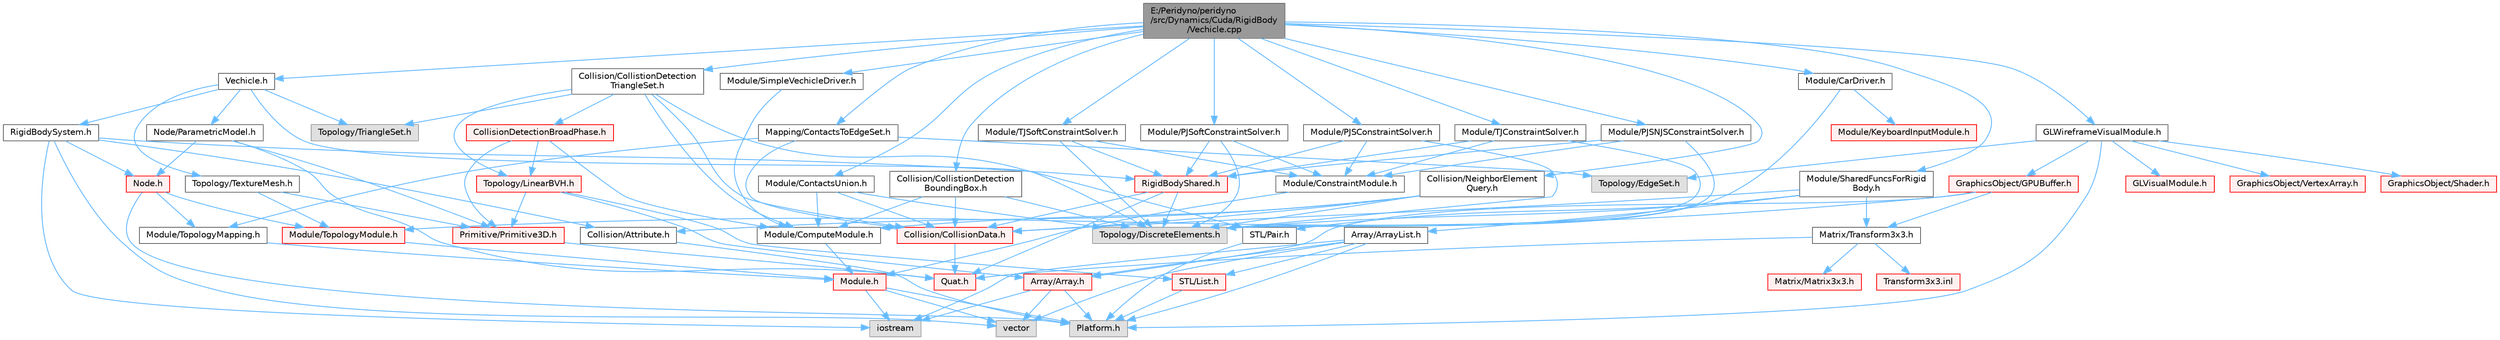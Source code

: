digraph "E:/Peridyno/peridyno/src/Dynamics/Cuda/RigidBody/Vechicle.cpp"
{
 // LATEX_PDF_SIZE
  bgcolor="transparent";
  edge [fontname=Helvetica,fontsize=10,labelfontname=Helvetica,labelfontsize=10];
  node [fontname=Helvetica,fontsize=10,shape=box,height=0.2,width=0.4];
  Node1 [id="Node000001",label="E:/Peridyno/peridyno\l/src/Dynamics/Cuda/RigidBody\l/Vechicle.cpp",height=0.2,width=0.4,color="gray40", fillcolor="grey60", style="filled", fontcolor="black",tooltip=" "];
  Node1 -> Node2 [id="edge1_Node000001_Node000002",color="steelblue1",style="solid",tooltip=" "];
  Node2 [id="Node000002",label="Vechicle.h",height=0.2,width=0.4,color="grey40", fillcolor="white", style="filled",URL="$_vechicle_8h.html",tooltip=" "];
  Node2 -> Node3 [id="edge2_Node000002_Node000003",color="steelblue1",style="solid",tooltip=" "];
  Node3 [id="Node000003",label="Node/ParametricModel.h",height=0.2,width=0.4,color="grey40", fillcolor="white", style="filled",URL="$_parametric_model_8h.html",tooltip=" "];
  Node3 -> Node4 [id="edge3_Node000003_Node000004",color="steelblue1",style="solid",tooltip=" "];
  Node4 [id="Node000004",label="Node.h",height=0.2,width=0.4,color="red", fillcolor="#FFF0F0", style="filled",URL="$_node_8h.html",tooltip=" "];
  Node4 -> Node8 [id="edge4_Node000004_Node000008",color="steelblue1",style="solid",tooltip=" "];
  Node8 [id="Node000008",label="Platform.h",height=0.2,width=0.4,color="grey60", fillcolor="#E0E0E0", style="filled",tooltip=" "];
  Node4 -> Node74 [id="edge5_Node000004_Node000074",color="steelblue1",style="solid",tooltip=" "];
  Node74 [id="Node000074",label="Module/TopologyModule.h",height=0.2,width=0.4,color="red", fillcolor="#FFF0F0", style="filled",URL="$_topology_module_8h.html",tooltip=" "];
  Node74 -> Node75 [id="edge6_Node000074_Node000075",color="steelblue1",style="solid",tooltip=" "];
  Node75 [id="Node000075",label="Module.h",height=0.2,width=0.4,color="red", fillcolor="#FFF0F0", style="filled",URL="$_module_8h.html",tooltip=" "];
  Node75 -> Node8 [id="edge7_Node000075_Node000008",color="steelblue1",style="solid",tooltip=" "];
  Node75 -> Node22 [id="edge8_Node000075_Node000022",color="steelblue1",style="solid",tooltip=" "];
  Node22 [id="Node000022",label="vector",height=0.2,width=0.4,color="grey60", fillcolor="#E0E0E0", style="filled",tooltip=" "];
  Node75 -> Node6 [id="edge9_Node000075_Node000006",color="steelblue1",style="solid",tooltip=" "];
  Node6 [id="Node000006",label="iostream",height=0.2,width=0.4,color="grey60", fillcolor="#E0E0E0", style="filled",tooltip=" "];
  Node4 -> Node94 [id="edge10_Node000004_Node000094",color="steelblue1",style="solid",tooltip=" "];
  Node94 [id="Node000094",label="Module/TopologyMapping.h",height=0.2,width=0.4,color="grey40", fillcolor="white", style="filled",URL="$_topology_mapping_8h.html",tooltip=" "];
  Node94 -> Node75 [id="edge11_Node000094_Node000075",color="steelblue1",style="solid",tooltip=" "];
  Node3 -> Node63 [id="edge12_Node000003_Node000063",color="steelblue1",style="solid",tooltip=" "];
  Node63 [id="Node000063",label="Quat.h",height=0.2,width=0.4,color="red", fillcolor="#FFF0F0", style="filled",URL="$_quat_8h.html",tooltip="Implementation of quaternion."];
  Node3 -> Node98 [id="edge13_Node000003_Node000098",color="steelblue1",style="solid",tooltip=" "];
  Node98 [id="Node000098",label="Primitive/Primitive3D.h",height=0.2,width=0.4,color="red", fillcolor="#FFF0F0", style="filled",URL="$_primitive3_d_8h.html",tooltip=" "];
  Node98 -> Node63 [id="edge14_Node000098_Node000063",color="steelblue1",style="solid",tooltip=" "];
  Node2 -> Node102 [id="edge15_Node000002_Node000102",color="steelblue1",style="solid",tooltip=" "];
  Node102 [id="Node000102",label="RigidBodySystem.h",height=0.2,width=0.4,color="grey40", fillcolor="white", style="filled",URL="$_rigid_body_system_8h.html",tooltip=" "];
  Node102 -> Node4 [id="edge16_Node000102_Node000004",color="steelblue1",style="solid",tooltip=" "];
  Node102 -> Node103 [id="edge17_Node000102_Node000103",color="steelblue1",style="solid",tooltip=" "];
  Node103 [id="Node000103",label="RigidBodyShared.h",height=0.2,width=0.4,color="red", fillcolor="#FFF0F0", style="filled",URL="$_rigid_body_shared_8h.html",tooltip=" "];
  Node103 -> Node63 [id="edge18_Node000103_Node000063",color="steelblue1",style="solid",tooltip=" "];
  Node103 -> Node104 [id="edge19_Node000103_Node000104",color="steelblue1",style="solid",tooltip=" "];
  Node104 [id="Node000104",label="Collision/CollisionData.h",height=0.2,width=0.4,color="red", fillcolor="#FFF0F0", style="filled",URL="$_collision_data_8h.html",tooltip=" "];
  Node104 -> Node63 [id="edge20_Node000104_Node000063",color="steelblue1",style="solid",tooltip=" "];
  Node103 -> Node105 [id="edge21_Node000103_Node000105",color="steelblue1",style="solid",tooltip=" "];
  Node105 [id="Node000105",label="Topology/DiscreteElements.h",height=0.2,width=0.4,color="grey60", fillcolor="#E0E0E0", style="filled",tooltip=" "];
  Node102 -> Node106 [id="edge22_Node000102_Node000106",color="steelblue1",style="solid",tooltip=" "];
  Node106 [id="Node000106",label="Collision/Attribute.h",height=0.2,width=0.4,color="grey40", fillcolor="white", style="filled",URL="$_attribute_8h.html",tooltip=" "];
  Node106 -> Node8 [id="edge23_Node000106_Node000008",color="steelblue1",style="solid",tooltip=" "];
  Node102 -> Node22 [id="edge24_Node000102_Node000022",color="steelblue1",style="solid",tooltip=" "];
  Node102 -> Node6 [id="edge25_Node000102_Node000006",color="steelblue1",style="solid",tooltip=" "];
  Node2 -> Node107 [id="edge26_Node000002_Node000107",color="steelblue1",style="solid",tooltip=" "];
  Node107 [id="Node000107",label="Topology/TextureMesh.h",height=0.2,width=0.4,color="grey40", fillcolor="white", style="filled",URL="$_texture_mesh_8h.html",tooltip=" "];
  Node107 -> Node74 [id="edge27_Node000107_Node000074",color="steelblue1",style="solid",tooltip=" "];
  Node107 -> Node98 [id="edge28_Node000107_Node000098",color="steelblue1",style="solid",tooltip=" "];
  Node2 -> Node108 [id="edge29_Node000002_Node000108",color="steelblue1",style="solid",tooltip=" "];
  Node108 [id="Node000108",label="Topology/TriangleSet.h",height=0.2,width=0.4,color="grey60", fillcolor="#E0E0E0", style="filled",tooltip=" "];
  Node2 -> Node109 [id="edge30_Node000002_Node000109",color="steelblue1",style="solid",tooltip=" "];
  Node109 [id="Node000109",label="STL/Pair.h",height=0.2,width=0.4,color="grey40", fillcolor="white", style="filled",URL="$_pair_8h.html",tooltip=" "];
  Node109 -> Node8 [id="edge31_Node000109_Node000008",color="steelblue1",style="solid",tooltip=" "];
  Node1 -> Node110 [id="edge32_Node000001_Node000110",color="steelblue1",style="solid",tooltip=" "];
  Node110 [id="Node000110",label="Module/SimpleVechicleDriver.h",height=0.2,width=0.4,color="grey40", fillcolor="white", style="filled",URL="$_simple_vechicle_driver_8h.html",tooltip=" "];
  Node110 -> Node111 [id="edge33_Node000110_Node000111",color="steelblue1",style="solid",tooltip=" "];
  Node111 [id="Node000111",label="Module/ComputeModule.h",height=0.2,width=0.4,color="grey40", fillcolor="white", style="filled",URL="$_compute_module_8h.html",tooltip=" "];
  Node111 -> Node75 [id="edge34_Node000111_Node000075",color="steelblue1",style="solid",tooltip=" "];
  Node1 -> Node112 [id="edge35_Node000001_Node000112",color="steelblue1",style="solid",tooltip=" "];
  Node112 [id="Node000112",label="Module/SharedFuncsForRigid\lBody.h",height=0.2,width=0.4,color="grey40", fillcolor="white", style="filled",URL="$_shared_funcs_for_rigid_body_8h.html",tooltip=" "];
  Node112 -> Node27 [id="edge36_Node000112_Node000027",color="steelblue1",style="solid",tooltip=" "];
  Node27 [id="Node000027",label="Array/ArrayList.h",height=0.2,width=0.4,color="grey40", fillcolor="white", style="filled",URL="$_array_list_8h.html",tooltip=" "];
  Node27 -> Node22 [id="edge37_Node000027_Node000022",color="steelblue1",style="solid",tooltip=" "];
  Node27 -> Node6 [id="edge38_Node000027_Node000006",color="steelblue1",style="solid",tooltip=" "];
  Node27 -> Node8 [id="edge39_Node000027_Node000008",color="steelblue1",style="solid",tooltip=" "];
  Node27 -> Node28 [id="edge40_Node000027_Node000028",color="steelblue1",style="solid",tooltip=" "];
  Node28 [id="Node000028",label="STL/List.h",height=0.2,width=0.4,color="red", fillcolor="#FFF0F0", style="filled",URL="$_list_8h.html",tooltip=" "];
  Node28 -> Node8 [id="edge41_Node000028_Node000008",color="steelblue1",style="solid",tooltip=" "];
  Node27 -> Node20 [id="edge42_Node000027_Node000020",color="steelblue1",style="solid",tooltip=" "];
  Node20 [id="Node000020",label="Array/Array.h",height=0.2,width=0.4,color="red", fillcolor="#FFF0F0", style="filled",URL="$_array_8h.html",tooltip=" "];
  Node20 -> Node8 [id="edge43_Node000020_Node000008",color="steelblue1",style="solid",tooltip=" "];
  Node20 -> Node22 [id="edge44_Node000020_Node000022",color="steelblue1",style="solid",tooltip=" "];
  Node20 -> Node6 [id="edge45_Node000020_Node000006",color="steelblue1",style="solid",tooltip=" "];
  Node112 -> Node109 [id="edge46_Node000112_Node000109",color="steelblue1",style="solid",tooltip=" "];
  Node112 -> Node62 [id="edge47_Node000112_Node000062",color="steelblue1",style="solid",tooltip=" "];
  Node62 [id="Node000062",label="Matrix/Transform3x3.h",height=0.2,width=0.4,color="grey40", fillcolor="white", style="filled",URL="$_transform3x3_8h.html",tooltip=" "];
  Node62 -> Node63 [id="edge48_Node000062_Node000063",color="steelblue1",style="solid",tooltip=" "];
  Node62 -> Node56 [id="edge49_Node000062_Node000056",color="steelblue1",style="solid",tooltip=" "];
  Node56 [id="Node000056",label="Matrix/Matrix3x3.h",height=0.2,width=0.4,color="red", fillcolor="#FFF0F0", style="filled",URL="$_matrix3x3_8h.html",tooltip=" "];
  Node62 -> Node66 [id="edge50_Node000062_Node000066",color="steelblue1",style="solid",tooltip=" "];
  Node66 [id="Node000066",label="Transform3x3.inl",height=0.2,width=0.4,color="red", fillcolor="#FFF0F0", style="filled",URL="$_transform3x3_8inl.html",tooltip=" "];
  Node112 -> Node104 [id="edge51_Node000112_Node000104",color="steelblue1",style="solid",tooltip=" "];
  Node112 -> Node105 [id="edge52_Node000112_Node000105",color="steelblue1",style="solid",tooltip=" "];
  Node1 -> Node113 [id="edge53_Node000001_Node000113",color="steelblue1",style="solid",tooltip=" "];
  Node113 [id="Node000113",label="Module/ContactsUnion.h",height=0.2,width=0.4,color="grey40", fillcolor="white", style="filled",URL="$_contacts_union_8h.html",tooltip=" "];
  Node113 -> Node104 [id="edge54_Node000113_Node000104",color="steelblue1",style="solid",tooltip=" "];
  Node113 -> Node111 [id="edge55_Node000113_Node000111",color="steelblue1",style="solid",tooltip=" "];
  Node113 -> Node105 [id="edge56_Node000113_Node000105",color="steelblue1",style="solid",tooltip=" "];
  Node1 -> Node114 [id="edge57_Node000001_Node000114",color="steelblue1",style="solid",tooltip=" "];
  Node114 [id="Node000114",label="Module/TJConstraintSolver.h",height=0.2,width=0.4,color="grey40", fillcolor="white", style="filled",URL="$_t_j_constraint_solver_8h.html",tooltip=" "];
  Node114 -> Node115 [id="edge58_Node000114_Node000115",color="steelblue1",style="solid",tooltip=" "];
  Node115 [id="Node000115",label="Module/ConstraintModule.h",height=0.2,width=0.4,color="grey40", fillcolor="white", style="filled",URL="$_constraint_module_8h.html",tooltip=" "];
  Node115 -> Node75 [id="edge59_Node000115_Node000075",color="steelblue1",style="solid",tooltip=" "];
  Node114 -> Node103 [id="edge60_Node000114_Node000103",color="steelblue1",style="solid",tooltip=" "];
  Node114 -> Node105 [id="edge61_Node000114_Node000105",color="steelblue1",style="solid",tooltip=" "];
  Node1 -> Node116 [id="edge62_Node000001_Node000116",color="steelblue1",style="solid",tooltip=" "];
  Node116 [id="Node000116",label="Module/TJSoftConstraintSolver.h",height=0.2,width=0.4,color="grey40", fillcolor="white", style="filled",URL="$_t_j_soft_constraint_solver_8h.html",tooltip=" "];
  Node116 -> Node115 [id="edge63_Node000116_Node000115",color="steelblue1",style="solid",tooltip=" "];
  Node116 -> Node103 [id="edge64_Node000116_Node000103",color="steelblue1",style="solid",tooltip=" "];
  Node116 -> Node105 [id="edge65_Node000116_Node000105",color="steelblue1",style="solid",tooltip=" "];
  Node1 -> Node117 [id="edge66_Node000001_Node000117",color="steelblue1",style="solid",tooltip=" "];
  Node117 [id="Node000117",label="Module/PJSNJSConstraintSolver.h",height=0.2,width=0.4,color="grey40", fillcolor="white", style="filled",URL="$_p_j_s_n_j_s_constraint_solver_8h.html",tooltip=" "];
  Node117 -> Node115 [id="edge67_Node000117_Node000115",color="steelblue1",style="solid",tooltip=" "];
  Node117 -> Node103 [id="edge68_Node000117_Node000103",color="steelblue1",style="solid",tooltip=" "];
  Node117 -> Node105 [id="edge69_Node000117_Node000105",color="steelblue1",style="solid",tooltip=" "];
  Node1 -> Node118 [id="edge70_Node000001_Node000118",color="steelblue1",style="solid",tooltip=" "];
  Node118 [id="Node000118",label="Module/PJSoftConstraintSolver.h",height=0.2,width=0.4,color="grey40", fillcolor="white", style="filled",URL="$_p_j_soft_constraint_solver_8h.html",tooltip=" "];
  Node118 -> Node115 [id="edge71_Node000118_Node000115",color="steelblue1",style="solid",tooltip=" "];
  Node118 -> Node103 [id="edge72_Node000118_Node000103",color="steelblue1",style="solid",tooltip=" "];
  Node118 -> Node105 [id="edge73_Node000118_Node000105",color="steelblue1",style="solid",tooltip=" "];
  Node1 -> Node119 [id="edge74_Node000001_Node000119",color="steelblue1",style="solid",tooltip=" "];
  Node119 [id="Node000119",label="Module/PJSConstraintSolver.h",height=0.2,width=0.4,color="grey40", fillcolor="white", style="filled",URL="$_p_j_s_constraint_solver_8h.html",tooltip=" "];
  Node119 -> Node115 [id="edge75_Node000119_Node000115",color="steelblue1",style="solid",tooltip=" "];
  Node119 -> Node103 [id="edge76_Node000119_Node000103",color="steelblue1",style="solid",tooltip=" "];
  Node119 -> Node105 [id="edge77_Node000119_Node000105",color="steelblue1",style="solid",tooltip=" "];
  Node1 -> Node120 [id="edge78_Node000001_Node000120",color="steelblue1",style="solid",tooltip=" "];
  Node120 [id="Node000120",label="Collision/NeighborElement\lQuery.h",height=0.2,width=0.4,color="grey40", fillcolor="white", style="filled",URL="$_neighbor_element_query_8h.html",tooltip=" "];
  Node120 -> Node104 [id="edge79_Node000120_Node000104",color="steelblue1",style="solid",tooltip=" "];
  Node120 -> Node106 [id="edge80_Node000120_Node000106",color="steelblue1",style="solid",tooltip=" "];
  Node120 -> Node111 [id="edge81_Node000120_Node000111",color="steelblue1",style="solid",tooltip=" "];
  Node120 -> Node105 [id="edge82_Node000120_Node000105",color="steelblue1",style="solid",tooltip=" "];
  Node1 -> Node121 [id="edge83_Node000001_Node000121",color="steelblue1",style="solid",tooltip=" "];
  Node121 [id="Node000121",label="Collision/CollistionDetection\lBoundingBox.h",height=0.2,width=0.4,color="grey40", fillcolor="white", style="filled",URL="$_collistion_detection_bounding_box_8h.html",tooltip=" "];
  Node121 -> Node104 [id="edge84_Node000121_Node000104",color="steelblue1",style="solid",tooltip=" "];
  Node121 -> Node111 [id="edge85_Node000121_Node000111",color="steelblue1",style="solid",tooltip=" "];
  Node121 -> Node105 [id="edge86_Node000121_Node000105",color="steelblue1",style="solid",tooltip=" "];
  Node1 -> Node122 [id="edge87_Node000001_Node000122",color="steelblue1",style="solid",tooltip=" "];
  Node122 [id="Node000122",label="Collision/CollistionDetection\lTriangleSet.h",height=0.2,width=0.4,color="grey40", fillcolor="white", style="filled",URL="$_collistion_detection_triangle_set_8h.html",tooltip=" "];
  Node122 -> Node111 [id="edge88_Node000122_Node000111",color="steelblue1",style="solid",tooltip=" "];
  Node122 -> Node105 [id="edge89_Node000122_Node000105",color="steelblue1",style="solid",tooltip=" "];
  Node122 -> Node108 [id="edge90_Node000122_Node000108",color="steelblue1",style="solid",tooltip=" "];
  Node122 -> Node123 [id="edge91_Node000122_Node000123",color="steelblue1",style="solid",tooltip=" "];
  Node123 [id="Node000123",label="Topology/LinearBVH.h",height=0.2,width=0.4,color="red", fillcolor="#FFF0F0", style="filled",URL="$_linear_b_v_h_8h.html",tooltip=" "];
  Node123 -> Node20 [id="edge92_Node000123_Node000020",color="steelblue1",style="solid",tooltip=" "];
  Node123 -> Node28 [id="edge93_Node000123_Node000028",color="steelblue1",style="solid",tooltip=" "];
  Node123 -> Node98 [id="edge94_Node000123_Node000098",color="steelblue1",style="solid",tooltip=" "];
  Node122 -> Node104 [id="edge95_Node000122_Node000104",color="steelblue1",style="solid",tooltip=" "];
  Node122 -> Node126 [id="edge96_Node000122_Node000126",color="steelblue1",style="solid",tooltip=" "];
  Node126 [id="Node000126",label="CollisionDetectionBroadPhase.h",height=0.2,width=0.4,color="red", fillcolor="#FFF0F0", style="filled",URL="$_cuda_2_collision_2_collision_detection_broad_phase_8h.html",tooltip=" "];
  Node126 -> Node111 [id="edge97_Node000126_Node000111",color="steelblue1",style="solid",tooltip=" "];
  Node126 -> Node98 [id="edge98_Node000126_Node000098",color="steelblue1",style="solid",tooltip=" "];
  Node126 -> Node123 [id="edge99_Node000126_Node000123",color="steelblue1",style="solid",tooltip=" "];
  Node1 -> Node127 [id="edge100_Node000001_Node000127",color="steelblue1",style="solid",tooltip=" "];
  Node127 [id="Node000127",label="GLWireframeVisualModule.h",height=0.2,width=0.4,color="grey40", fillcolor="white", style="filled",URL="$_g_l_wireframe_visual_module_8h.html",tooltip=" "];
  Node127 -> Node8 [id="edge101_Node000127_Node000008",color="steelblue1",style="solid",tooltip=" "];
  Node127 -> Node128 [id="edge102_Node000127_Node000128",color="steelblue1",style="solid",tooltip=" "];
  Node128 [id="Node000128",label="Topology/EdgeSet.h",height=0.2,width=0.4,color="grey60", fillcolor="#E0E0E0", style="filled",tooltip=" "];
  Node127 -> Node129 [id="edge103_Node000127_Node000129",color="steelblue1",style="solid",tooltip=" "];
  Node129 [id="Node000129",label="GLVisualModule.h",height=0.2,width=0.4,color="red", fillcolor="#FFF0F0", style="filled",URL="$_g_l_visual_module_8h.html",tooltip=" "];
  Node127 -> Node134 [id="edge104_Node000127_Node000134",color="steelblue1",style="solid",tooltip=" "];
  Node134 [id="Node000134",label="GraphicsObject/GPUBuffer.h",height=0.2,width=0.4,color="red", fillcolor="#FFF0F0", style="filled",URL="$_g_p_u_buffer_8h.html",tooltip=" "];
  Node134 -> Node20 [id="edge105_Node000134_Node000020",color="steelblue1",style="solid",tooltip=" "];
  Node134 -> Node62 [id="edge106_Node000134_Node000062",color="steelblue1",style="solid",tooltip=" "];
  Node134 -> Node74 [id="edge107_Node000134_Node000074",color="steelblue1",style="solid",tooltip=" "];
  Node127 -> Node137 [id="edge108_Node000127_Node000137",color="steelblue1",style="solid",tooltip=" "];
  Node137 [id="Node000137",label="GraphicsObject/VertexArray.h",height=0.2,width=0.4,color="red", fillcolor="#FFF0F0", style="filled",URL="$_vertex_array_8h.html",tooltip=" "];
  Node127 -> Node138 [id="edge109_Node000127_Node000138",color="steelblue1",style="solid",tooltip=" "];
  Node138 [id="Node000138",label="GraphicsObject/Shader.h",height=0.2,width=0.4,color="red", fillcolor="#FFF0F0", style="filled",URL="$_shader_8h.html",tooltip=" "];
  Node1 -> Node139 [id="edge110_Node000001_Node000139",color="steelblue1",style="solid",tooltip=" "];
  Node139 [id="Node000139",label="Mapping/ContactsToEdgeSet.h",height=0.2,width=0.4,color="grey40", fillcolor="white", style="filled",URL="$_contacts_to_edge_set_8h.html",tooltip=" "];
  Node139 -> Node94 [id="edge111_Node000139_Node000094",color="steelblue1",style="solid",tooltip=" "];
  Node139 -> Node104 [id="edge112_Node000139_Node000104",color="steelblue1",style="solid",tooltip=" "];
  Node139 -> Node128 [id="edge113_Node000139_Node000128",color="steelblue1",style="solid",tooltip=" "];
  Node1 -> Node140 [id="edge114_Node000001_Node000140",color="steelblue1",style="solid",tooltip=" "];
  Node140 [id="Node000140",label="Module/CarDriver.h",height=0.2,width=0.4,color="grey40", fillcolor="white", style="filled",URL="$_car_driver_8h.html",tooltip=" "];
  Node140 -> Node141 [id="edge115_Node000140_Node000141",color="steelblue1",style="solid",tooltip=" "];
  Node141 [id="Node000141",label="Module/KeyboardInputModule.h",height=0.2,width=0.4,color="red", fillcolor="#FFF0F0", style="filled",URL="$_keyboard_input_module_8h.html",tooltip=" "];
  Node140 -> Node105 [id="edge116_Node000140_Node000105",color="steelblue1",style="solid",tooltip=" "];
}

